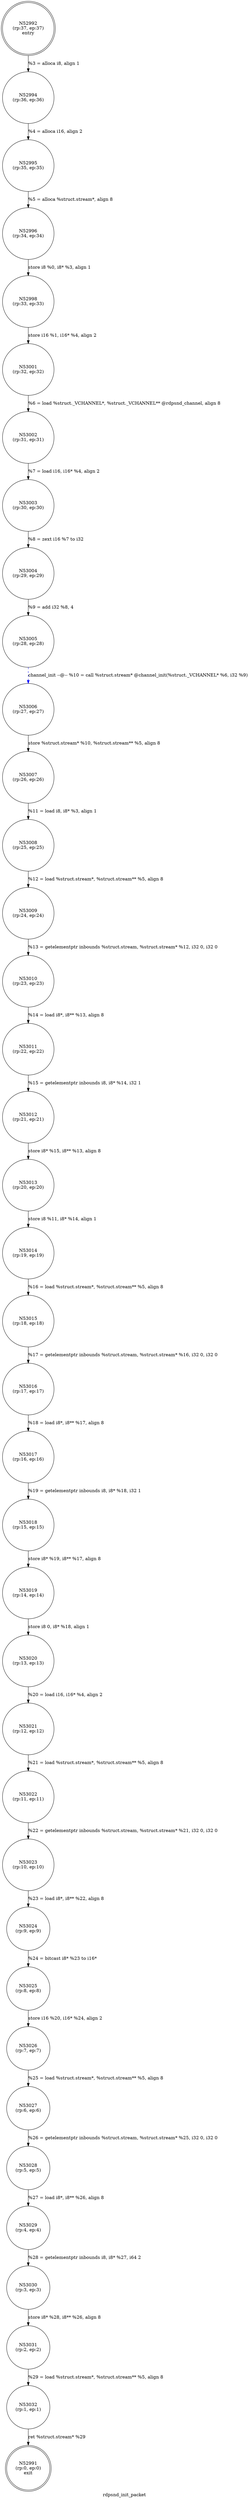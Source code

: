 digraph rdpsnd_init_packet {
label="rdpsnd_init_packet"
52991 [label="N52991\n(rp:0, ep:0)\nexit", shape="doublecircle"]
52992 [label="N52992\n(rp:37, ep:37)\nentry", shape="doublecircle"]
52992 -> 52994 [label="%3 = alloca i8, align 1"]
52994 [label="N52994\n(rp:36, ep:36)", shape="circle"]
52994 -> 52995 [label="%4 = alloca i16, align 2"]
52995 [label="N52995\n(rp:35, ep:35)", shape="circle"]
52995 -> 52996 [label="%5 = alloca %struct.stream*, align 8"]
52996 [label="N52996\n(rp:34, ep:34)", shape="circle"]
52996 -> 52998 [label="store i8 %0, i8* %3, align 1"]
52998 [label="N52998\n(rp:33, ep:33)", shape="circle"]
52998 -> 53001 [label="store i16 %1, i16* %4, align 2"]
53001 [label="N53001\n(rp:32, ep:32)", shape="circle"]
53001 -> 53002 [label="%6 = load %struct._VCHANNEL*, %struct._VCHANNEL** @rdpsnd_channel, align 8"]
53002 [label="N53002\n(rp:31, ep:31)", shape="circle"]
53002 -> 53003 [label="%7 = load i16, i16* %4, align 2"]
53003 [label="N53003\n(rp:30, ep:30)", shape="circle"]
53003 -> 53004 [label="%8 = zext i16 %7 to i32"]
53004 [label="N53004\n(rp:29, ep:29)", shape="circle"]
53004 -> 53005 [label="%9 = add i32 %8, 4"]
53005 [label="N53005\n(rp:28, ep:28)", shape="circle"]
53005 -> 53006 [label="channel_init --@-- %10 = call %struct.stream* @channel_init(%struct._VCHANNEL* %6, i32 %9)", style="dashed", color="blue"]
53006 [label="N53006\n(rp:27, ep:27)", shape="circle"]
53006 -> 53007 [label="store %struct.stream* %10, %struct.stream** %5, align 8"]
53007 [label="N53007\n(rp:26, ep:26)", shape="circle"]
53007 -> 53008 [label="%11 = load i8, i8* %3, align 1"]
53008 [label="N53008\n(rp:25, ep:25)", shape="circle"]
53008 -> 53009 [label="%12 = load %struct.stream*, %struct.stream** %5, align 8"]
53009 [label="N53009\n(rp:24, ep:24)", shape="circle"]
53009 -> 53010 [label="%13 = getelementptr inbounds %struct.stream, %struct.stream* %12, i32 0, i32 0"]
53010 [label="N53010\n(rp:23, ep:23)", shape="circle"]
53010 -> 53011 [label="%14 = load i8*, i8** %13, align 8"]
53011 [label="N53011\n(rp:22, ep:22)", shape="circle"]
53011 -> 53012 [label="%15 = getelementptr inbounds i8, i8* %14, i32 1"]
53012 [label="N53012\n(rp:21, ep:21)", shape="circle"]
53012 -> 53013 [label="store i8* %15, i8** %13, align 8"]
53013 [label="N53013\n(rp:20, ep:20)", shape="circle"]
53013 -> 53014 [label="store i8 %11, i8* %14, align 1"]
53014 [label="N53014\n(rp:19, ep:19)", shape="circle"]
53014 -> 53015 [label="%16 = load %struct.stream*, %struct.stream** %5, align 8"]
53015 [label="N53015\n(rp:18, ep:18)", shape="circle"]
53015 -> 53016 [label="%17 = getelementptr inbounds %struct.stream, %struct.stream* %16, i32 0, i32 0"]
53016 [label="N53016\n(rp:17, ep:17)", shape="circle"]
53016 -> 53017 [label="%18 = load i8*, i8** %17, align 8"]
53017 [label="N53017\n(rp:16, ep:16)", shape="circle"]
53017 -> 53018 [label="%19 = getelementptr inbounds i8, i8* %18, i32 1"]
53018 [label="N53018\n(rp:15, ep:15)", shape="circle"]
53018 -> 53019 [label="store i8* %19, i8** %17, align 8"]
53019 [label="N53019\n(rp:14, ep:14)", shape="circle"]
53019 -> 53020 [label="store i8 0, i8* %18, align 1"]
53020 [label="N53020\n(rp:13, ep:13)", shape="circle"]
53020 -> 53021 [label="%20 = load i16, i16* %4, align 2"]
53021 [label="N53021\n(rp:12, ep:12)", shape="circle"]
53021 -> 53022 [label="%21 = load %struct.stream*, %struct.stream** %5, align 8"]
53022 [label="N53022\n(rp:11, ep:11)", shape="circle"]
53022 -> 53023 [label="%22 = getelementptr inbounds %struct.stream, %struct.stream* %21, i32 0, i32 0"]
53023 [label="N53023\n(rp:10, ep:10)", shape="circle"]
53023 -> 53024 [label="%23 = load i8*, i8** %22, align 8"]
53024 [label="N53024\n(rp:9, ep:9)", shape="circle"]
53024 -> 53025 [label="%24 = bitcast i8* %23 to i16*"]
53025 [label="N53025\n(rp:8, ep:8)", shape="circle"]
53025 -> 53026 [label="store i16 %20, i16* %24, align 2"]
53026 [label="N53026\n(rp:7, ep:7)", shape="circle"]
53026 -> 53027 [label="%25 = load %struct.stream*, %struct.stream** %5, align 8"]
53027 [label="N53027\n(rp:6, ep:6)", shape="circle"]
53027 -> 53028 [label="%26 = getelementptr inbounds %struct.stream, %struct.stream* %25, i32 0, i32 0"]
53028 [label="N53028\n(rp:5, ep:5)", shape="circle"]
53028 -> 53029 [label="%27 = load i8*, i8** %26, align 8"]
53029 [label="N53029\n(rp:4, ep:4)", shape="circle"]
53029 -> 53030 [label="%28 = getelementptr inbounds i8, i8* %27, i64 2"]
53030 [label="N53030\n(rp:3, ep:3)", shape="circle"]
53030 -> 53031 [label="store i8* %28, i8** %26, align 8"]
53031 [label="N53031\n(rp:2, ep:2)", shape="circle"]
53031 -> 53032 [label="%29 = load %struct.stream*, %struct.stream** %5, align 8"]
53032 [label="N53032\n(rp:1, ep:1)", shape="circle"]
53032 -> 52991 [label="ret %struct.stream* %29"]
}
